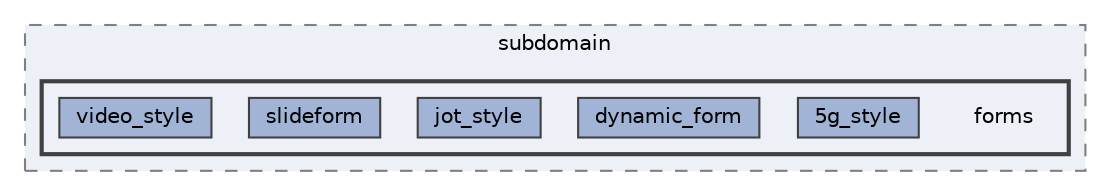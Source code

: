 digraph "resources/views/frontend/subdomain/forms"
{
 // LATEX_PDF_SIZE
  bgcolor="transparent";
  edge [fontname=Helvetica,fontsize=10,labelfontname=Helvetica,labelfontsize=10];
  node [fontname=Helvetica,fontsize=10,shape=box,height=0.2,width=0.4];
  compound=true
  subgraph clusterdir_d337c0383a53717b3fcd90fd9583f3dc {
    graph [ bgcolor="#edf0f7", pencolor="grey50", label="subdomain", fontname=Helvetica,fontsize=10 style="filled,dashed", URL="dir_d337c0383a53717b3fcd90fd9583f3dc.html",tooltip=""]
  subgraph clusterdir_9106873c1be9a4064e97175c621512b9 {
    graph [ bgcolor="#edf0f7", pencolor="grey25", label="", fontname=Helvetica,fontsize=10 style="filled,bold", URL="dir_9106873c1be9a4064e97175c621512b9.html",tooltip=""]
    dir_9106873c1be9a4064e97175c621512b9 [shape=plaintext, label="forms"];
  dir_3ce6624274c60758e60f2d6fb5ab39be [label="5g_style", fillcolor="#a2b4d6", color="grey25", style="filled", URL="dir_3ce6624274c60758e60f2d6fb5ab39be.html",tooltip=""];
  dir_58c8858acd2d0b0cfacf1fc7211b4a62 [label="dynamic_form", fillcolor="#a2b4d6", color="grey25", style="filled", URL="dir_58c8858acd2d0b0cfacf1fc7211b4a62.html",tooltip=""];
  dir_6172997db9caa0f2fc754e67f908e0b3 [label="jot_style", fillcolor="#a2b4d6", color="grey25", style="filled", URL="dir_6172997db9caa0f2fc754e67f908e0b3.html",tooltip=""];
  dir_120dd099becaab165ec0e84887d57d90 [label="slideform", fillcolor="#a2b4d6", color="grey25", style="filled", URL="dir_120dd099becaab165ec0e84887d57d90.html",tooltip=""];
  dir_f69402b04dd51fc4806a4884d7f4e074 [label="video_style", fillcolor="#a2b4d6", color="grey25", style="filled", URL="dir_f69402b04dd51fc4806a4884d7f4e074.html",tooltip=""];
  }
  }
}
